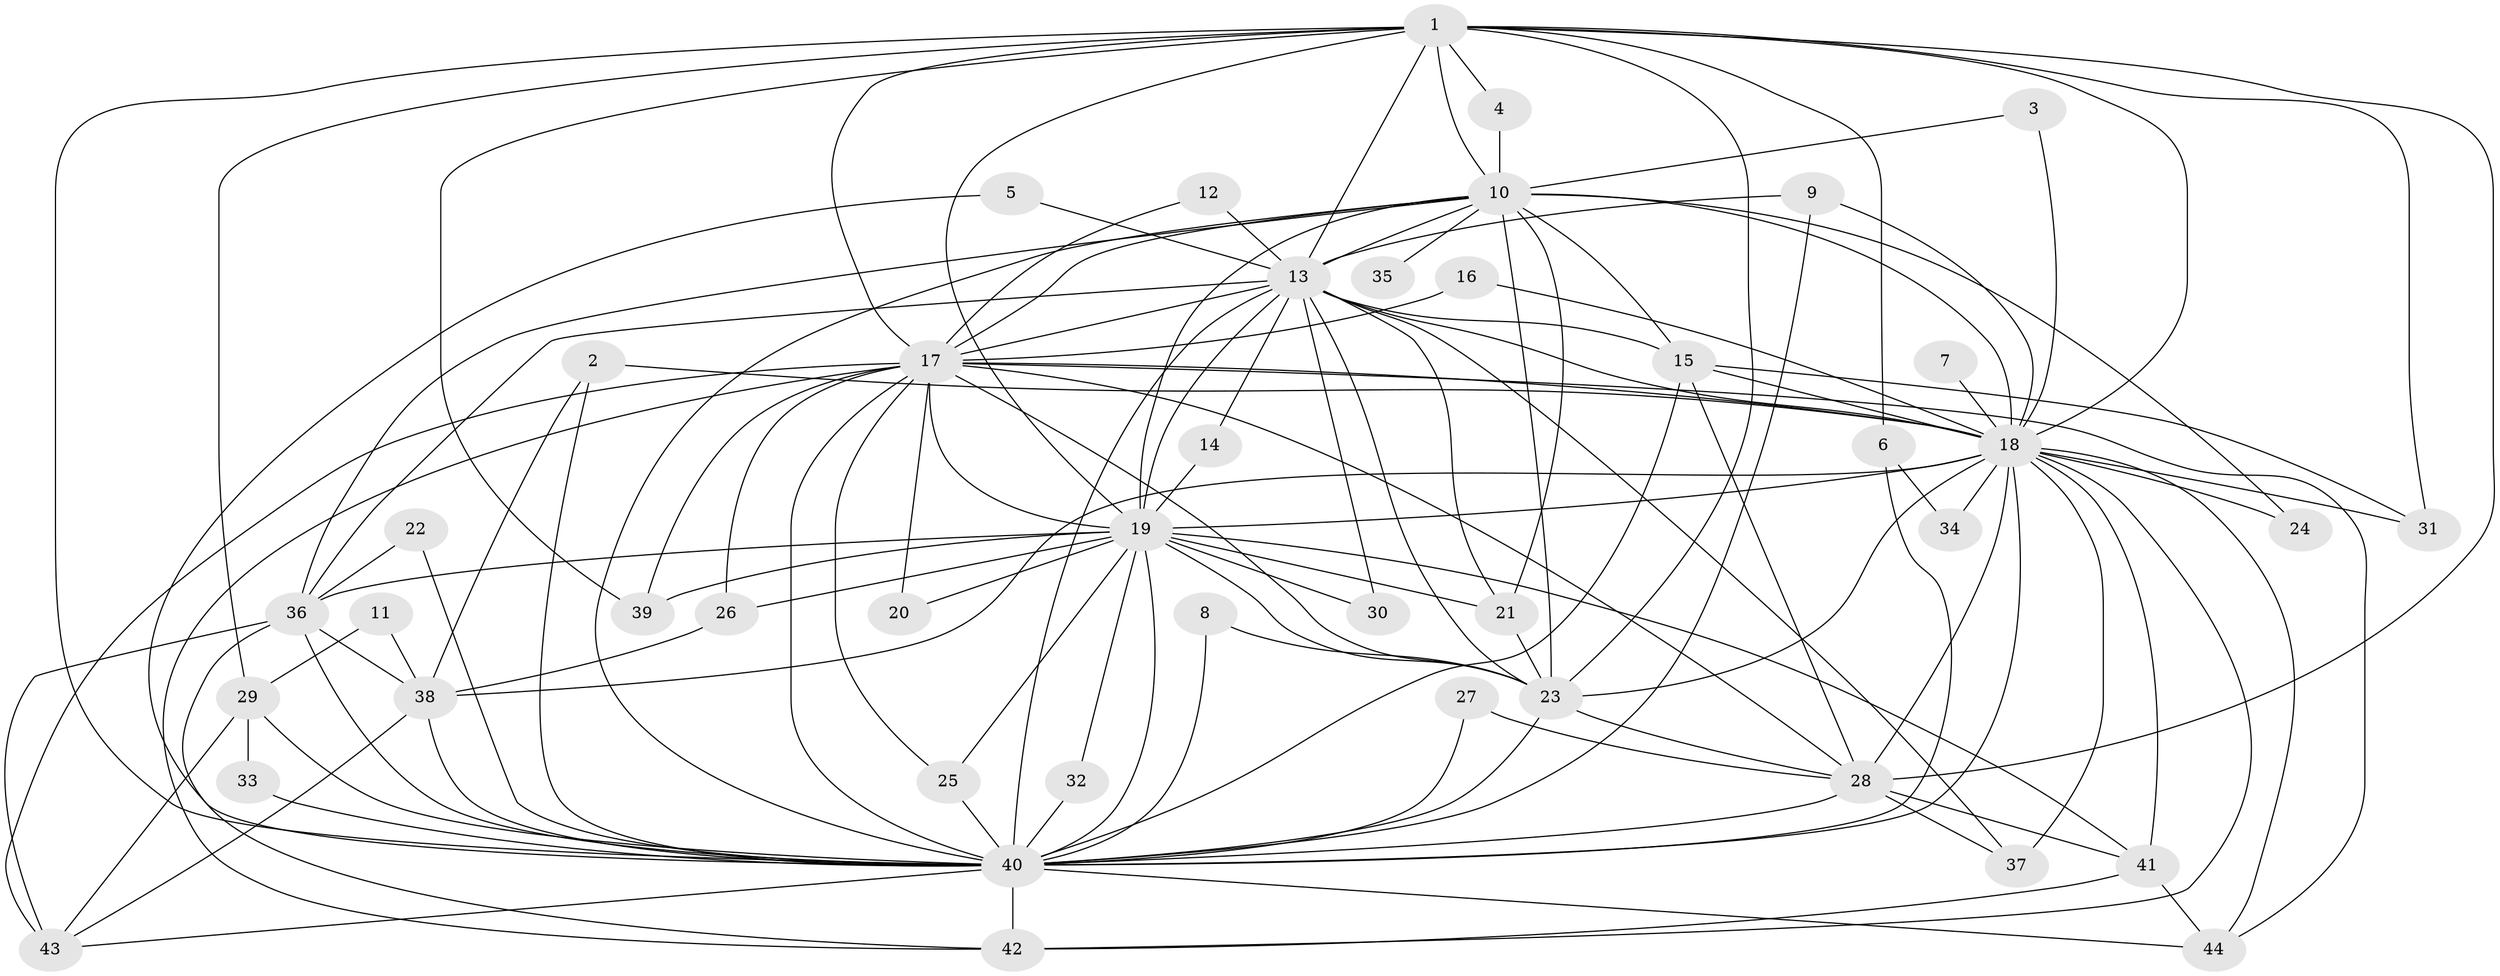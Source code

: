 // original degree distribution, {17: 0.011363636363636364, 20: 0.011363636363636364, 21: 0.011363636363636364, 13: 0.011363636363636364, 16: 0.011363636363636364, 19: 0.022727272727272728, 15: 0.011363636363636364, 24: 0.022727272727272728, 3: 0.17045454545454544, 4: 0.11363636363636363, 2: 0.5454545454545454, 9: 0.011363636363636364, 6: 0.011363636363636364, 5: 0.022727272727272728, 8: 0.011363636363636364}
// Generated by graph-tools (version 1.1) at 2025/49/03/09/25 03:49:28]
// undirected, 44 vertices, 125 edges
graph export_dot {
graph [start="1"]
  node [color=gray90,style=filled];
  1;
  2;
  3;
  4;
  5;
  6;
  7;
  8;
  9;
  10;
  11;
  12;
  13;
  14;
  15;
  16;
  17;
  18;
  19;
  20;
  21;
  22;
  23;
  24;
  25;
  26;
  27;
  28;
  29;
  30;
  31;
  32;
  33;
  34;
  35;
  36;
  37;
  38;
  39;
  40;
  41;
  42;
  43;
  44;
  1 -- 4 [weight=1.0];
  1 -- 6 [weight=2.0];
  1 -- 10 [weight=1.0];
  1 -- 13 [weight=1.0];
  1 -- 17 [weight=1.0];
  1 -- 18 [weight=2.0];
  1 -- 19 [weight=2.0];
  1 -- 23 [weight=1.0];
  1 -- 28 [weight=1.0];
  1 -- 29 [weight=1.0];
  1 -- 31 [weight=1.0];
  1 -- 39 [weight=1.0];
  1 -- 40 [weight=2.0];
  2 -- 18 [weight=1.0];
  2 -- 38 [weight=1.0];
  2 -- 40 [weight=1.0];
  3 -- 10 [weight=1.0];
  3 -- 18 [weight=1.0];
  4 -- 10 [weight=1.0];
  5 -- 13 [weight=1.0];
  5 -- 40 [weight=1.0];
  6 -- 34 [weight=1.0];
  6 -- 40 [weight=1.0];
  7 -- 18 [weight=2.0];
  8 -- 23 [weight=1.0];
  8 -- 40 [weight=1.0];
  9 -- 13 [weight=1.0];
  9 -- 18 [weight=1.0];
  9 -- 40 [weight=1.0];
  10 -- 13 [weight=1.0];
  10 -- 15 [weight=1.0];
  10 -- 17 [weight=1.0];
  10 -- 18 [weight=2.0];
  10 -- 19 [weight=1.0];
  10 -- 21 [weight=1.0];
  10 -- 23 [weight=2.0];
  10 -- 24 [weight=1.0];
  10 -- 35 [weight=1.0];
  10 -- 36 [weight=1.0];
  10 -- 40 [weight=2.0];
  11 -- 29 [weight=1.0];
  11 -- 38 [weight=1.0];
  12 -- 13 [weight=1.0];
  12 -- 17 [weight=1.0];
  13 -- 14 [weight=1.0];
  13 -- 15 [weight=1.0];
  13 -- 17 [weight=1.0];
  13 -- 18 [weight=2.0];
  13 -- 19 [weight=1.0];
  13 -- 21 [weight=1.0];
  13 -- 23 [weight=1.0];
  13 -- 30 [weight=1.0];
  13 -- 36 [weight=1.0];
  13 -- 37 [weight=1.0];
  13 -- 40 [weight=2.0];
  14 -- 19 [weight=2.0];
  15 -- 18 [weight=1.0];
  15 -- 28 [weight=1.0];
  15 -- 31 [weight=1.0];
  15 -- 40 [weight=1.0];
  16 -- 17 [weight=1.0];
  16 -- 18 [weight=1.0];
  17 -- 18 [weight=3.0];
  17 -- 19 [weight=1.0];
  17 -- 20 [weight=1.0];
  17 -- 23 [weight=1.0];
  17 -- 25 [weight=1.0];
  17 -- 26 [weight=1.0];
  17 -- 28 [weight=1.0];
  17 -- 39 [weight=1.0];
  17 -- 40 [weight=2.0];
  17 -- 42 [weight=1.0];
  17 -- 43 [weight=1.0];
  17 -- 44 [weight=1.0];
  18 -- 19 [weight=3.0];
  18 -- 23 [weight=2.0];
  18 -- 24 [weight=1.0];
  18 -- 28 [weight=1.0];
  18 -- 31 [weight=1.0];
  18 -- 34 [weight=1.0];
  18 -- 37 [weight=2.0];
  18 -- 38 [weight=1.0];
  18 -- 40 [weight=4.0];
  18 -- 41 [weight=1.0];
  18 -- 42 [weight=1.0];
  18 -- 44 [weight=1.0];
  19 -- 20 [weight=1.0];
  19 -- 21 [weight=1.0];
  19 -- 23 [weight=1.0];
  19 -- 25 [weight=1.0];
  19 -- 26 [weight=2.0];
  19 -- 30 [weight=1.0];
  19 -- 32 [weight=1.0];
  19 -- 36 [weight=1.0];
  19 -- 39 [weight=1.0];
  19 -- 40 [weight=3.0];
  19 -- 41 [weight=1.0];
  21 -- 23 [weight=1.0];
  22 -- 36 [weight=1.0];
  22 -- 40 [weight=1.0];
  23 -- 28 [weight=1.0];
  23 -- 40 [weight=2.0];
  25 -- 40 [weight=2.0];
  26 -- 38 [weight=1.0];
  27 -- 28 [weight=1.0];
  27 -- 40 [weight=1.0];
  28 -- 37 [weight=1.0];
  28 -- 40 [weight=1.0];
  28 -- 41 [weight=1.0];
  29 -- 33 [weight=1.0];
  29 -- 40 [weight=1.0];
  29 -- 43 [weight=1.0];
  32 -- 40 [weight=1.0];
  33 -- 40 [weight=1.0];
  36 -- 38 [weight=1.0];
  36 -- 40 [weight=1.0];
  36 -- 42 [weight=1.0];
  36 -- 43 [weight=1.0];
  38 -- 40 [weight=1.0];
  38 -- 43 [weight=1.0];
  40 -- 42 [weight=1.0];
  40 -- 43 [weight=1.0];
  40 -- 44 [weight=1.0];
  41 -- 42 [weight=1.0];
  41 -- 44 [weight=1.0];
}
